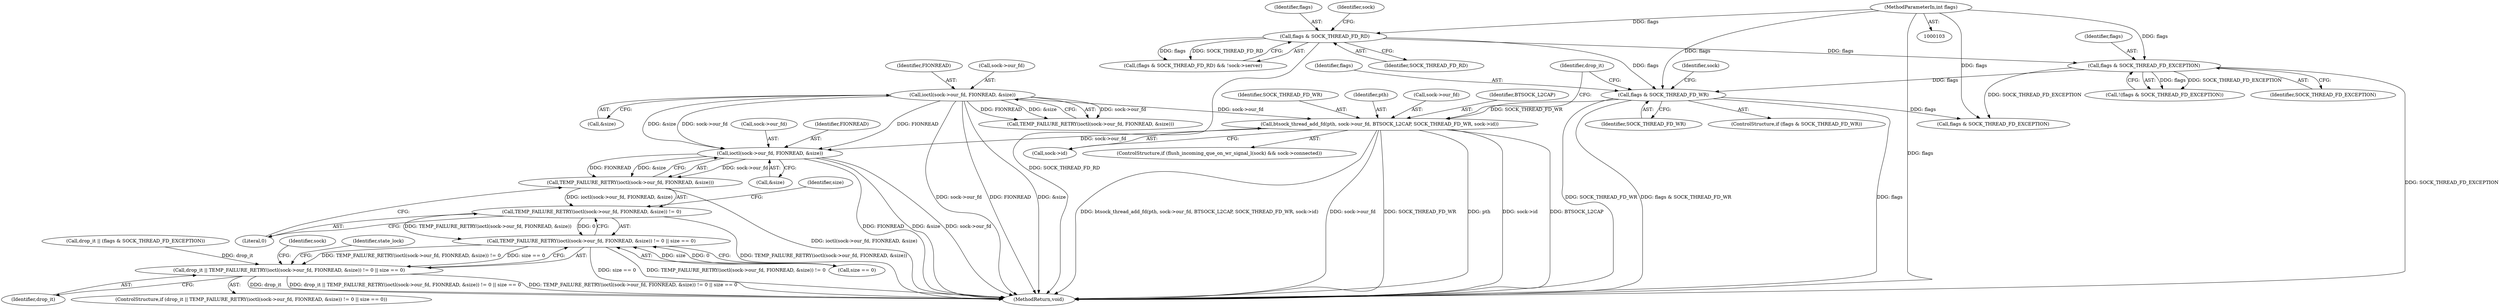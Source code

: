 digraph "0_Android_472271b153c5dc53c28beac55480a8d8434b2d5c_30@API" {
"1000255" [label="(Call,btsock_thread_add_fd(pth, sock->our_fd, BTSOCK_L2CAP, SOCK_THREAD_FD_WR, sock->id))"];
"1000151" [label="(Call,ioctl(sock->our_fd, FIONREAD, &size))"];
"1000244" [label="(Call,flags & SOCK_THREAD_FD_WR)"];
"1000125" [label="(Call,flags & SOCK_THREAD_FD_RD)"];
"1000105" [label="(MethodParameterIn,int flags)"];
"1000145" [label="(Call,flags & SOCK_THREAD_FD_EXCEPTION)"];
"1000282" [label="(Call,ioctl(sock->our_fd, FIONREAD, &size))"];
"1000281" [label="(Call,TEMP_FAILURE_RETRY(ioctl(sock->our_fd, FIONREAD, &size)))"];
"1000280" [label="(Call,TEMP_FAILURE_RETRY(ioctl(sock->our_fd, FIONREAD, &size)) != 0)"];
"1000279" [label="(Call,TEMP_FAILURE_RETRY(ioctl(sock->our_fd, FIONREAD, &size)) != 0 || size == 0)"];
"1000277" [label="(Call,drop_it || TEMP_FAILURE_RETRY(ioctl(sock->our_fd, FIONREAD, &size)) != 0 || size == 0)"];
"1000260" [label="(Identifier,BTSOCK_L2CAP)"];
"1000145" [label="(Call,flags & SOCK_THREAD_FD_EXCEPTION)"];
"1000251" [label="(Identifier,sock)"];
"1000276" [label="(ControlStructure,if (drop_it || TEMP_FAILURE_RETRY(ioctl(sock->our_fd, FIONREAD, &size)) != 0 || size == 0))"];
"1000268" [label="(Call,flags & SOCK_THREAD_FD_EXCEPTION)"];
"1000256" [label="(Identifier,pth)"];
"1000266" [label="(Call,drop_it || (flags & SOCK_THREAD_FD_EXCEPTION))"];
"1000289" [label="(Literal,0)"];
"1000155" [label="(Identifier,FIONREAD)"];
"1000127" [label="(Identifier,SOCK_THREAD_FD_RD)"];
"1000277" [label="(Call,drop_it || TEMP_FAILURE_RETRY(ioctl(sock->our_fd, FIONREAD, &size)) != 0 || size == 0)"];
"1000151" [label="(Call,ioctl(sock->our_fd, FIONREAD, &size))"];
"1000262" [label="(Call,sock->id)"];
"1000248" [label="(ControlStructure,if (flush_incoming_que_on_wr_signal_l(sock) && sock->connected))"];
"1000287" [label="(Call,&size)"];
"1000278" [label="(Identifier,drop_it)"];
"1000152" [label="(Call,sock->our_fd)"];
"1000281" [label="(Call,TEMP_FAILURE_RETRY(ioctl(sock->our_fd, FIONREAD, &size)))"];
"1000124" [label="(Call,(flags & SOCK_THREAD_FD_RD) && !sock->server)"];
"1000150" [label="(Call,TEMP_FAILURE_RETRY(ioctl(sock->our_fd, FIONREAD, &size)))"];
"1000126" [label="(Identifier,flags)"];
"1000280" [label="(Call,TEMP_FAILURE_RETRY(ioctl(sock->our_fd, FIONREAD, &size)) != 0)"];
"1000257" [label="(Call,sock->our_fd)"];
"1000246" [label="(Identifier,SOCK_THREAD_FD_WR)"];
"1000267" [label="(Identifier,drop_it)"];
"1000156" [label="(Call,&size)"];
"1000130" [label="(Identifier,sock)"];
"1000255" [label="(Call,btsock_thread_add_fd(pth, sock->our_fd, BTSOCK_L2CAP, SOCK_THREAD_FD_WR, sock->id))"];
"1000279" [label="(Call,TEMP_FAILURE_RETRY(ioctl(sock->our_fd, FIONREAD, &size)) != 0 || size == 0)"];
"1000125" [label="(Call,flags & SOCK_THREAD_FD_RD)"];
"1000244" [label="(Call,flags & SOCK_THREAD_FD_WR)"];
"1000290" [label="(Call,size == 0)"];
"1000243" [label="(ControlStructure,if (flags & SOCK_THREAD_FD_WR))"];
"1000105" [label="(MethodParameterIn,int flags)"];
"1000261" [label="(Identifier,SOCK_THREAD_FD_WR)"];
"1000286" [label="(Identifier,FIONREAD)"];
"1000298" [label="(MethodReturn,void)"];
"1000144" [label="(Call,!(flags & SOCK_THREAD_FD_EXCEPTION))"];
"1000291" [label="(Identifier,size)"];
"1000282" [label="(Call,ioctl(sock->our_fd, FIONREAD, &size))"];
"1000283" [label="(Call,sock->our_fd)"];
"1000294" [label="(Identifier,sock)"];
"1000146" [label="(Identifier,flags)"];
"1000297" [label="(Identifier,state_lock)"];
"1000147" [label="(Identifier,SOCK_THREAD_FD_EXCEPTION)"];
"1000245" [label="(Identifier,flags)"];
"1000255" -> "1000248"  [label="AST: "];
"1000255" -> "1000262"  [label="CFG: "];
"1000256" -> "1000255"  [label="AST: "];
"1000257" -> "1000255"  [label="AST: "];
"1000260" -> "1000255"  [label="AST: "];
"1000261" -> "1000255"  [label="AST: "];
"1000262" -> "1000255"  [label="AST: "];
"1000267" -> "1000255"  [label="CFG: "];
"1000255" -> "1000298"  [label="DDG: sock->id"];
"1000255" -> "1000298"  [label="DDG: BTSOCK_L2CAP"];
"1000255" -> "1000298"  [label="DDG: btsock_thread_add_fd(pth, sock->our_fd, BTSOCK_L2CAP, SOCK_THREAD_FD_WR, sock->id)"];
"1000255" -> "1000298"  [label="DDG: sock->our_fd"];
"1000255" -> "1000298"  [label="DDG: SOCK_THREAD_FD_WR"];
"1000255" -> "1000298"  [label="DDG: pth"];
"1000151" -> "1000255"  [label="DDG: sock->our_fd"];
"1000244" -> "1000255"  [label="DDG: SOCK_THREAD_FD_WR"];
"1000255" -> "1000282"  [label="DDG: sock->our_fd"];
"1000151" -> "1000150"  [label="AST: "];
"1000151" -> "1000156"  [label="CFG: "];
"1000152" -> "1000151"  [label="AST: "];
"1000155" -> "1000151"  [label="AST: "];
"1000156" -> "1000151"  [label="AST: "];
"1000150" -> "1000151"  [label="CFG: "];
"1000151" -> "1000298"  [label="DDG: sock->our_fd"];
"1000151" -> "1000298"  [label="DDG: FIONREAD"];
"1000151" -> "1000298"  [label="DDG: &size"];
"1000151" -> "1000150"  [label="DDG: sock->our_fd"];
"1000151" -> "1000150"  [label="DDG: FIONREAD"];
"1000151" -> "1000150"  [label="DDG: &size"];
"1000151" -> "1000282"  [label="DDG: sock->our_fd"];
"1000151" -> "1000282"  [label="DDG: FIONREAD"];
"1000151" -> "1000282"  [label="DDG: &size"];
"1000244" -> "1000243"  [label="AST: "];
"1000244" -> "1000246"  [label="CFG: "];
"1000245" -> "1000244"  [label="AST: "];
"1000246" -> "1000244"  [label="AST: "];
"1000251" -> "1000244"  [label="CFG: "];
"1000267" -> "1000244"  [label="CFG: "];
"1000244" -> "1000298"  [label="DDG: flags & SOCK_THREAD_FD_WR"];
"1000244" -> "1000298"  [label="DDG: flags"];
"1000244" -> "1000298"  [label="DDG: SOCK_THREAD_FD_WR"];
"1000125" -> "1000244"  [label="DDG: flags"];
"1000145" -> "1000244"  [label="DDG: flags"];
"1000105" -> "1000244"  [label="DDG: flags"];
"1000244" -> "1000268"  [label="DDG: flags"];
"1000125" -> "1000124"  [label="AST: "];
"1000125" -> "1000127"  [label="CFG: "];
"1000126" -> "1000125"  [label="AST: "];
"1000127" -> "1000125"  [label="AST: "];
"1000130" -> "1000125"  [label="CFG: "];
"1000124" -> "1000125"  [label="CFG: "];
"1000125" -> "1000298"  [label="DDG: SOCK_THREAD_FD_RD"];
"1000125" -> "1000124"  [label="DDG: flags"];
"1000125" -> "1000124"  [label="DDG: SOCK_THREAD_FD_RD"];
"1000105" -> "1000125"  [label="DDG: flags"];
"1000125" -> "1000145"  [label="DDG: flags"];
"1000105" -> "1000103"  [label="AST: "];
"1000105" -> "1000298"  [label="DDG: flags"];
"1000105" -> "1000145"  [label="DDG: flags"];
"1000105" -> "1000268"  [label="DDG: flags"];
"1000145" -> "1000144"  [label="AST: "];
"1000145" -> "1000147"  [label="CFG: "];
"1000146" -> "1000145"  [label="AST: "];
"1000147" -> "1000145"  [label="AST: "];
"1000144" -> "1000145"  [label="CFG: "];
"1000145" -> "1000298"  [label="DDG: SOCK_THREAD_FD_EXCEPTION"];
"1000145" -> "1000144"  [label="DDG: flags"];
"1000145" -> "1000144"  [label="DDG: SOCK_THREAD_FD_EXCEPTION"];
"1000145" -> "1000268"  [label="DDG: SOCK_THREAD_FD_EXCEPTION"];
"1000282" -> "1000281"  [label="AST: "];
"1000282" -> "1000287"  [label="CFG: "];
"1000283" -> "1000282"  [label="AST: "];
"1000286" -> "1000282"  [label="AST: "];
"1000287" -> "1000282"  [label="AST: "];
"1000281" -> "1000282"  [label="CFG: "];
"1000282" -> "1000298"  [label="DDG: FIONREAD"];
"1000282" -> "1000298"  [label="DDG: &size"];
"1000282" -> "1000298"  [label="DDG: sock->our_fd"];
"1000282" -> "1000281"  [label="DDG: sock->our_fd"];
"1000282" -> "1000281"  [label="DDG: FIONREAD"];
"1000282" -> "1000281"  [label="DDG: &size"];
"1000281" -> "1000280"  [label="AST: "];
"1000289" -> "1000281"  [label="CFG: "];
"1000281" -> "1000298"  [label="DDG: ioctl(sock->our_fd, FIONREAD, &size)"];
"1000281" -> "1000280"  [label="DDG: ioctl(sock->our_fd, FIONREAD, &size)"];
"1000280" -> "1000279"  [label="AST: "];
"1000280" -> "1000289"  [label="CFG: "];
"1000289" -> "1000280"  [label="AST: "];
"1000291" -> "1000280"  [label="CFG: "];
"1000279" -> "1000280"  [label="CFG: "];
"1000280" -> "1000298"  [label="DDG: TEMP_FAILURE_RETRY(ioctl(sock->our_fd, FIONREAD, &size))"];
"1000280" -> "1000279"  [label="DDG: TEMP_FAILURE_RETRY(ioctl(sock->our_fd, FIONREAD, &size))"];
"1000280" -> "1000279"  [label="DDG: 0"];
"1000279" -> "1000277"  [label="AST: "];
"1000279" -> "1000290"  [label="CFG: "];
"1000290" -> "1000279"  [label="AST: "];
"1000277" -> "1000279"  [label="CFG: "];
"1000279" -> "1000298"  [label="DDG: size == 0"];
"1000279" -> "1000298"  [label="DDG: TEMP_FAILURE_RETRY(ioctl(sock->our_fd, FIONREAD, &size)) != 0"];
"1000279" -> "1000277"  [label="DDG: TEMP_FAILURE_RETRY(ioctl(sock->our_fd, FIONREAD, &size)) != 0"];
"1000279" -> "1000277"  [label="DDG: size == 0"];
"1000290" -> "1000279"  [label="DDG: size"];
"1000290" -> "1000279"  [label="DDG: 0"];
"1000277" -> "1000276"  [label="AST: "];
"1000277" -> "1000278"  [label="CFG: "];
"1000278" -> "1000277"  [label="AST: "];
"1000294" -> "1000277"  [label="CFG: "];
"1000297" -> "1000277"  [label="CFG: "];
"1000277" -> "1000298"  [label="DDG: drop_it"];
"1000277" -> "1000298"  [label="DDG: drop_it || TEMP_FAILURE_RETRY(ioctl(sock->our_fd, FIONREAD, &size)) != 0 || size == 0"];
"1000277" -> "1000298"  [label="DDG: TEMP_FAILURE_RETRY(ioctl(sock->our_fd, FIONREAD, &size)) != 0 || size == 0"];
"1000266" -> "1000277"  [label="DDG: drop_it"];
}
